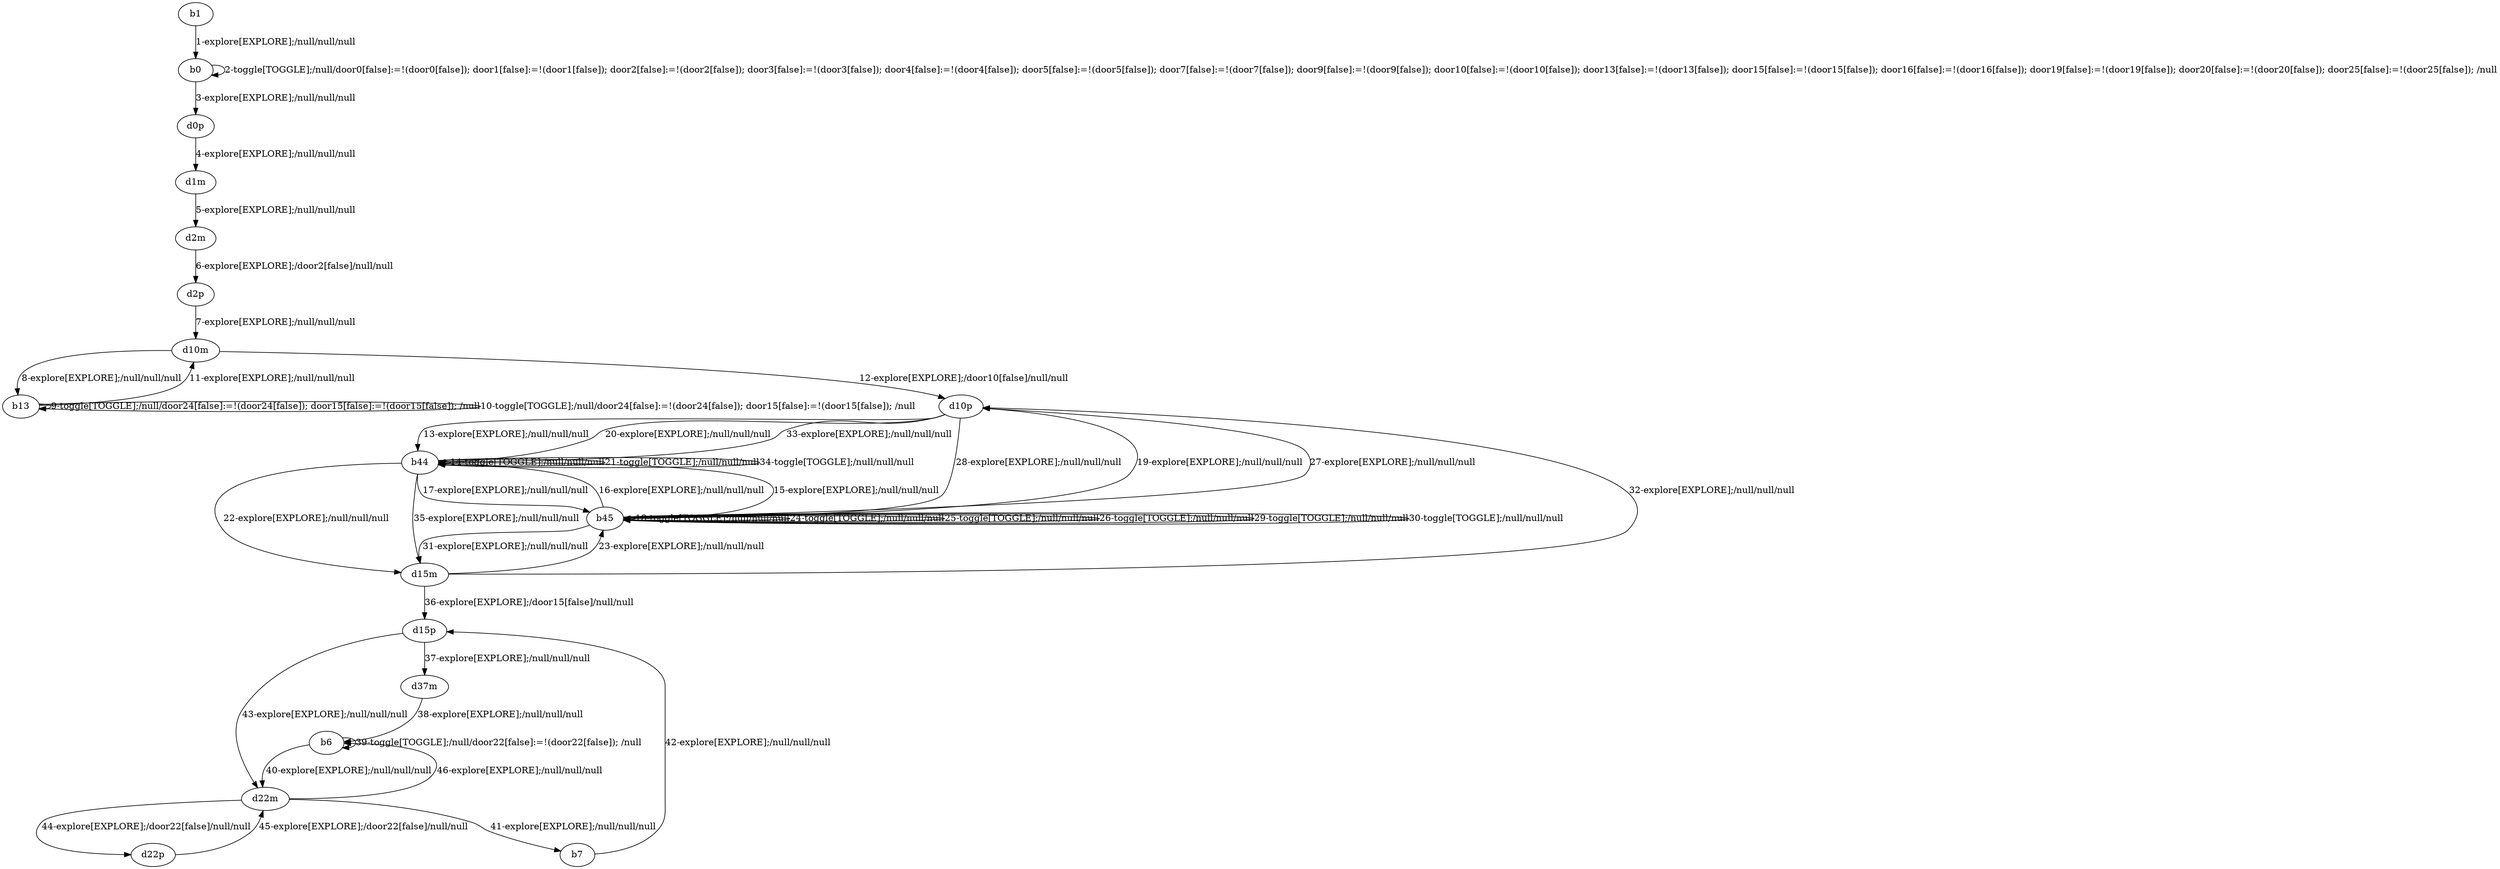 # Total number of goals covered by this test: 2
# d22m --> d22p
# d22p --> d22m

digraph g {
"b1" -> "b0" [label = "1-explore[EXPLORE];/null/null/null"];
"b0" -> "b0" [label = "2-toggle[TOGGLE];/null/door0[false]:=!(door0[false]); door1[false]:=!(door1[false]); door2[false]:=!(door2[false]); door3[false]:=!(door3[false]); door4[false]:=!(door4[false]); door5[false]:=!(door5[false]); door7[false]:=!(door7[false]); door9[false]:=!(door9[false]); door10[false]:=!(door10[false]); door13[false]:=!(door13[false]); door15[false]:=!(door15[false]); door16[false]:=!(door16[false]); door19[false]:=!(door19[false]); door20[false]:=!(door20[false]); door25[false]:=!(door25[false]); /null"];
"b0" -> "d0p" [label = "3-explore[EXPLORE];/null/null/null"];
"d0p" -> "d1m" [label = "4-explore[EXPLORE];/null/null/null"];
"d1m" -> "d2m" [label = "5-explore[EXPLORE];/null/null/null"];
"d2m" -> "d2p" [label = "6-explore[EXPLORE];/door2[false]/null/null"];
"d2p" -> "d10m" [label = "7-explore[EXPLORE];/null/null/null"];
"d10m" -> "b13" [label = "8-explore[EXPLORE];/null/null/null"];
"b13" -> "b13" [label = "9-toggle[TOGGLE];/null/door24[false]:=!(door24[false]); door15[false]:=!(door15[false]); /null"];
"b13" -> "b13" [label = "10-toggle[TOGGLE];/null/door24[false]:=!(door24[false]); door15[false]:=!(door15[false]); /null"];
"b13" -> "d10m" [label = "11-explore[EXPLORE];/null/null/null"];
"d10m" -> "d10p" [label = "12-explore[EXPLORE];/door10[false]/null/null"];
"d10p" -> "b44" [label = "13-explore[EXPLORE];/null/null/null"];
"b44" -> "b44" [label = "14-toggle[TOGGLE];/null/null/null"];
"b44" -> "b45" [label = "15-explore[EXPLORE];/null/null/null"];
"b45" -> "b44" [label = "16-explore[EXPLORE];/null/null/null"];
"b44" -> "b45" [label = "17-explore[EXPLORE];/null/null/null"];
"b45" -> "b45" [label = "18-toggle[TOGGLE];/null/null/null"];
"b45" -> "d10p" [label = "19-explore[EXPLORE];/null/null/null"];
"d10p" -> "b44" [label = "20-explore[EXPLORE];/null/null/null"];
"b44" -> "b44" [label = "21-toggle[TOGGLE];/null/null/null"];
"b44" -> "d15m" [label = "22-explore[EXPLORE];/null/null/null"];
"d15m" -> "b45" [label = "23-explore[EXPLORE];/null/null/null"];
"b45" -> "b45" [label = "24-toggle[TOGGLE];/null/null/null"];
"b45" -> "b45" [label = "25-toggle[TOGGLE];/null/null/null"];
"b45" -> "b45" [label = "26-toggle[TOGGLE];/null/null/null"];
"b45" -> "d10p" [label = "27-explore[EXPLORE];/null/null/null"];
"d10p" -> "b45" [label = "28-explore[EXPLORE];/null/null/null"];
"b45" -> "b45" [label = "29-toggle[TOGGLE];/null/null/null"];
"b45" -> "b45" [label = "30-toggle[TOGGLE];/null/null/null"];
"b45" -> "d15m" [label = "31-explore[EXPLORE];/null/null/null"];
"d15m" -> "d10p" [label = "32-explore[EXPLORE];/null/null/null"];
"d10p" -> "b44" [label = "33-explore[EXPLORE];/null/null/null"];
"b44" -> "b44" [label = "34-toggle[TOGGLE];/null/null/null"];
"b44" -> "d15m" [label = "35-explore[EXPLORE];/null/null/null"];
"d15m" -> "d15p" [label = "36-explore[EXPLORE];/door15[false]/null/null"];
"d15p" -> "d37m" [label = "37-explore[EXPLORE];/null/null/null"];
"d37m" -> "b6" [label = "38-explore[EXPLORE];/null/null/null"];
"b6" -> "b6" [label = "39-toggle[TOGGLE];/null/door22[false]:=!(door22[false]); /null"];
"b6" -> "d22m" [label = "40-explore[EXPLORE];/null/null/null"];
"d22m" -> "b7" [label = "41-explore[EXPLORE];/null/null/null"];
"b7" -> "d15p" [label = "42-explore[EXPLORE];/null/null/null"];
"d15p" -> "d22m" [label = "43-explore[EXPLORE];/null/null/null"];
"d22m" -> "d22p" [label = "44-explore[EXPLORE];/door22[false]/null/null"];
"d22p" -> "d22m" [label = "45-explore[EXPLORE];/door22[false]/null/null"];
"d22m" -> "b6" [label = "46-explore[EXPLORE];/null/null/null"];
}